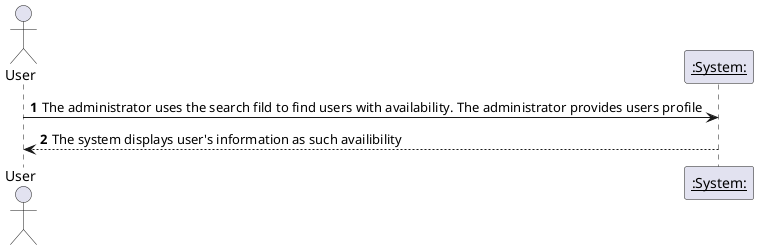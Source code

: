 @startuml


autonumber

actor User as User
participant "__:System:__" as System

User -> System: The administrator uses the search fild to find users with availability. The administrator provides users profile
System --> User: The system displays user's information as such availibility


@enduml